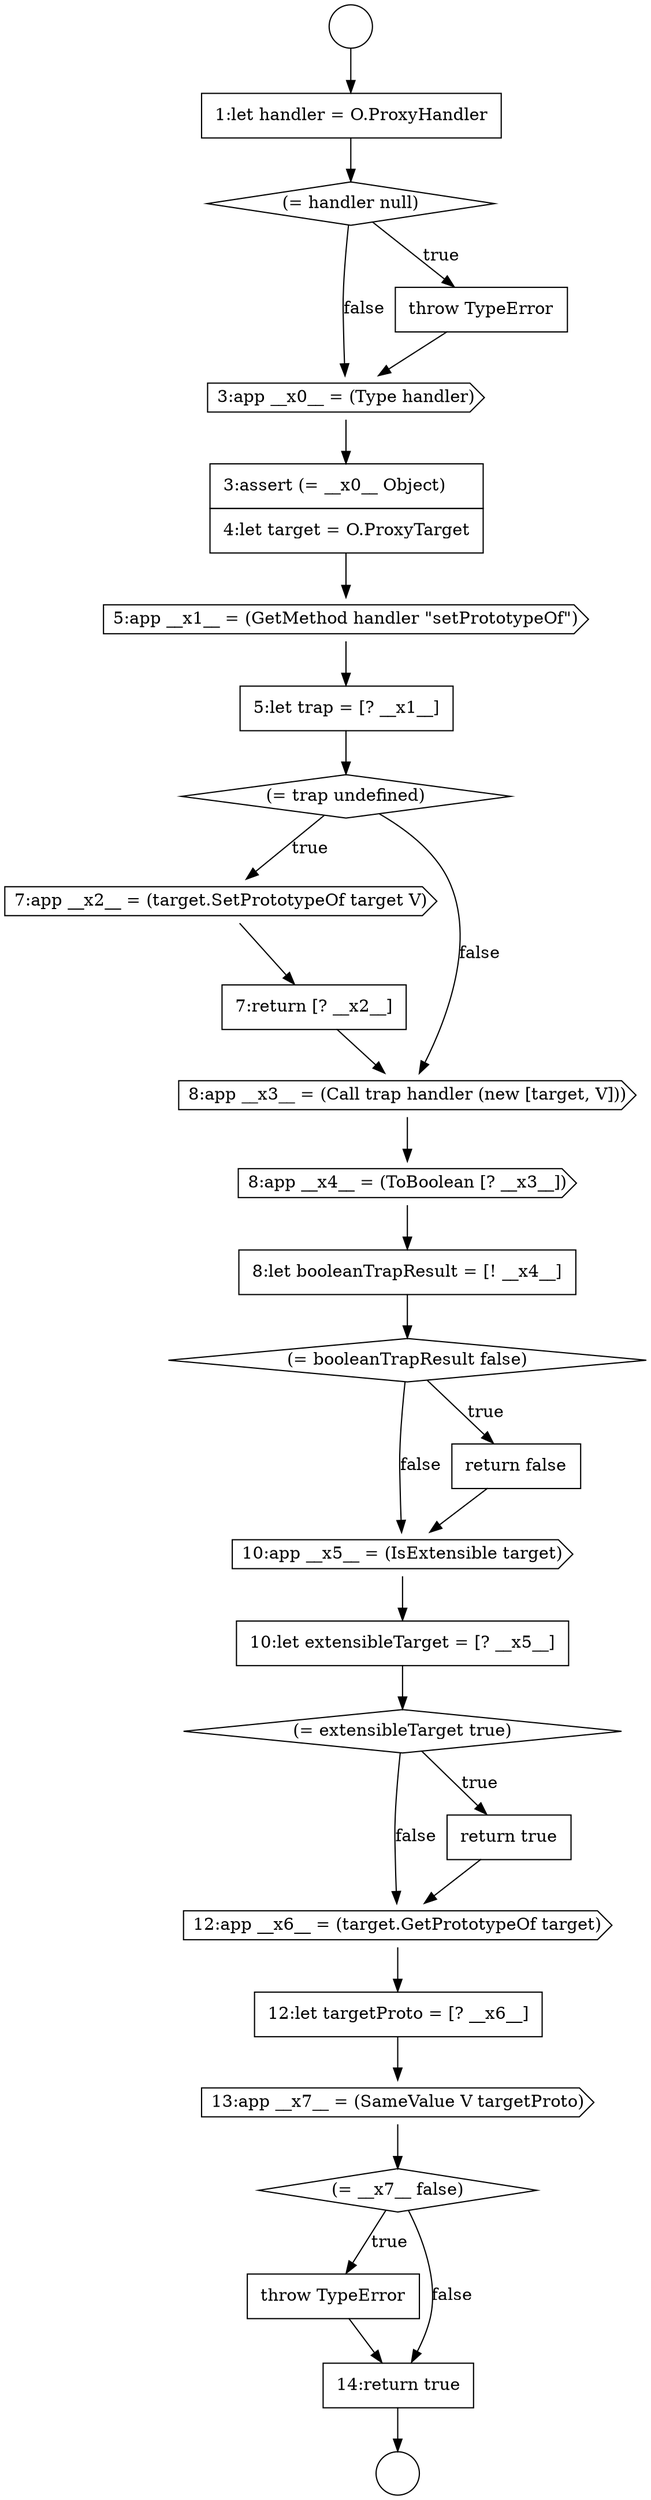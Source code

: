 digraph {
  node3185 [shape=cds, label=<<font color="black">5:app __x1__ = (GetMethod handler &quot;setPrototypeOf&quot;)</font>> color="black" fillcolor="white" style=filled]
  node3180 [shape=none, margin=0, label=<<font color="black">
    <table border="0" cellborder="1" cellspacing="0" cellpadding="10">
      <tr><td align="left">1:let handler = O.ProxyHandler</td></tr>
    </table>
  </font>> color="black" fillcolor="white" style=filled]
  node3199 [shape=cds, label=<<font color="black">12:app __x6__ = (target.GetPrototypeOf target)</font>> color="black" fillcolor="white" style=filled]
  node3186 [shape=none, margin=0, label=<<font color="black">
    <table border="0" cellborder="1" cellspacing="0" cellpadding="10">
      <tr><td align="left">5:let trap = [? __x1__]</td></tr>
    </table>
  </font>> color="black" fillcolor="white" style=filled]
  node3201 [shape=cds, label=<<font color="black">13:app __x7__ = (SameValue V targetProto)</font>> color="black" fillcolor="white" style=filled]
  node3187 [shape=diamond, label=<<font color="black">(= trap undefined)</font>> color="black" fillcolor="white" style=filled]
  node3192 [shape=none, margin=0, label=<<font color="black">
    <table border="0" cellborder="1" cellspacing="0" cellpadding="10">
      <tr><td align="left">8:let booleanTrapResult = [! __x4__]</td></tr>
    </table>
  </font>> color="black" fillcolor="white" style=filled]
  node3178 [shape=circle label=" " color="black" fillcolor="white" style=filled]
  node3193 [shape=diamond, label=<<font color="black">(= booleanTrapResult false)</font>> color="black" fillcolor="white" style=filled]
  node3202 [shape=diamond, label=<<font color="black">(= __x7__ false)</font>> color="black" fillcolor="white" style=filled]
  node3188 [shape=cds, label=<<font color="black">7:app __x2__ = (target.SetPrototypeOf target V)</font>> color="black" fillcolor="white" style=filled]
  node3181 [shape=diamond, label=<<font color="black">(= handler null)</font>> color="black" fillcolor="white" style=filled]
  node3203 [shape=none, margin=0, label=<<font color="black">
    <table border="0" cellborder="1" cellspacing="0" cellpadding="10">
      <tr><td align="left">throw TypeError</td></tr>
    </table>
  </font>> color="black" fillcolor="white" style=filled]
  node3196 [shape=none, margin=0, label=<<font color="black">
    <table border="0" cellborder="1" cellspacing="0" cellpadding="10">
      <tr><td align="left">10:let extensibleTarget = [? __x5__]</td></tr>
    </table>
  </font>> color="black" fillcolor="white" style=filled]
  node3200 [shape=none, margin=0, label=<<font color="black">
    <table border="0" cellborder="1" cellspacing="0" cellpadding="10">
      <tr><td align="left">12:let targetProto = [? __x6__]</td></tr>
    </table>
  </font>> color="black" fillcolor="white" style=filled]
  node3204 [shape=none, margin=0, label=<<font color="black">
    <table border="0" cellborder="1" cellspacing="0" cellpadding="10">
      <tr><td align="left">14:return true</td></tr>
    </table>
  </font>> color="black" fillcolor="white" style=filled]
  node3195 [shape=cds, label=<<font color="black">10:app __x5__ = (IsExtensible target)</font>> color="black" fillcolor="white" style=filled]
  node3189 [shape=none, margin=0, label=<<font color="black">
    <table border="0" cellborder="1" cellspacing="0" cellpadding="10">
      <tr><td align="left">7:return [? __x2__]</td></tr>
    </table>
  </font>> color="black" fillcolor="white" style=filled]
  node3184 [shape=none, margin=0, label=<<font color="black">
    <table border="0" cellborder="1" cellspacing="0" cellpadding="10">
      <tr><td align="left">3:assert (= __x0__ Object)</td></tr>
      <tr><td align="left">4:let target = O.ProxyTarget</td></tr>
    </table>
  </font>> color="black" fillcolor="white" style=filled]
  node3191 [shape=cds, label=<<font color="black">8:app __x4__ = (ToBoolean [? __x3__])</font>> color="black" fillcolor="white" style=filled]
  node3198 [shape=none, margin=0, label=<<font color="black">
    <table border="0" cellborder="1" cellspacing="0" cellpadding="10">
      <tr><td align="left">return true</td></tr>
    </table>
  </font>> color="black" fillcolor="white" style=filled]
  node3179 [shape=circle label=" " color="black" fillcolor="white" style=filled]
  node3194 [shape=none, margin=0, label=<<font color="black">
    <table border="0" cellborder="1" cellspacing="0" cellpadding="10">
      <tr><td align="left">return false</td></tr>
    </table>
  </font>> color="black" fillcolor="white" style=filled]
  node3183 [shape=cds, label=<<font color="black">3:app __x0__ = (Type handler)</font>> color="black" fillcolor="white" style=filled]
  node3190 [shape=cds, label=<<font color="black">8:app __x3__ = (Call trap handler (new [target, V]))</font>> color="black" fillcolor="white" style=filled]
  node3197 [shape=diamond, label=<<font color="black">(= extensibleTarget true)</font>> color="black" fillcolor="white" style=filled]
  node3182 [shape=none, margin=0, label=<<font color="black">
    <table border="0" cellborder="1" cellspacing="0" cellpadding="10">
      <tr><td align="left">throw TypeError</td></tr>
    </table>
  </font>> color="black" fillcolor="white" style=filled]
  node3195 -> node3196 [ color="black"]
  node3192 -> node3193 [ color="black"]
  node3191 -> node3192 [ color="black"]
  node3178 -> node3180 [ color="black"]
  node3185 -> node3186 [ color="black"]
  node3200 -> node3201 [ color="black"]
  node3184 -> node3185 [ color="black"]
  node3202 -> node3203 [label=<<font color="black">true</font>> color="black"]
  node3202 -> node3204 [label=<<font color="black">false</font>> color="black"]
  node3203 -> node3204 [ color="black"]
  node3198 -> node3199 [ color="black"]
  node3182 -> node3183 [ color="black"]
  node3188 -> node3189 [ color="black"]
  node3186 -> node3187 [ color="black"]
  node3194 -> node3195 [ color="black"]
  node3181 -> node3182 [label=<<font color="black">true</font>> color="black"]
  node3181 -> node3183 [label=<<font color="black">false</font>> color="black"]
  node3180 -> node3181 [ color="black"]
  node3199 -> node3200 [ color="black"]
  node3189 -> node3190 [ color="black"]
  node3193 -> node3194 [label=<<font color="black">true</font>> color="black"]
  node3193 -> node3195 [label=<<font color="black">false</font>> color="black"]
  node3204 -> node3179 [ color="black"]
  node3183 -> node3184 [ color="black"]
  node3196 -> node3197 [ color="black"]
  node3187 -> node3188 [label=<<font color="black">true</font>> color="black"]
  node3187 -> node3190 [label=<<font color="black">false</font>> color="black"]
  node3201 -> node3202 [ color="black"]
  node3190 -> node3191 [ color="black"]
  node3197 -> node3198 [label=<<font color="black">true</font>> color="black"]
  node3197 -> node3199 [label=<<font color="black">false</font>> color="black"]
}
